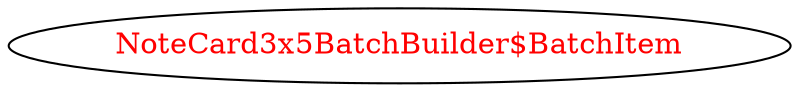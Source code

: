 digraph dependencyGraph {
 concentrate=true;
 ranksep="2.0";
 rankdir="LR"; 
 splines="ortho";
"NoteCard3x5BatchBuilder$BatchItem" [fontcolor="red"];
}
